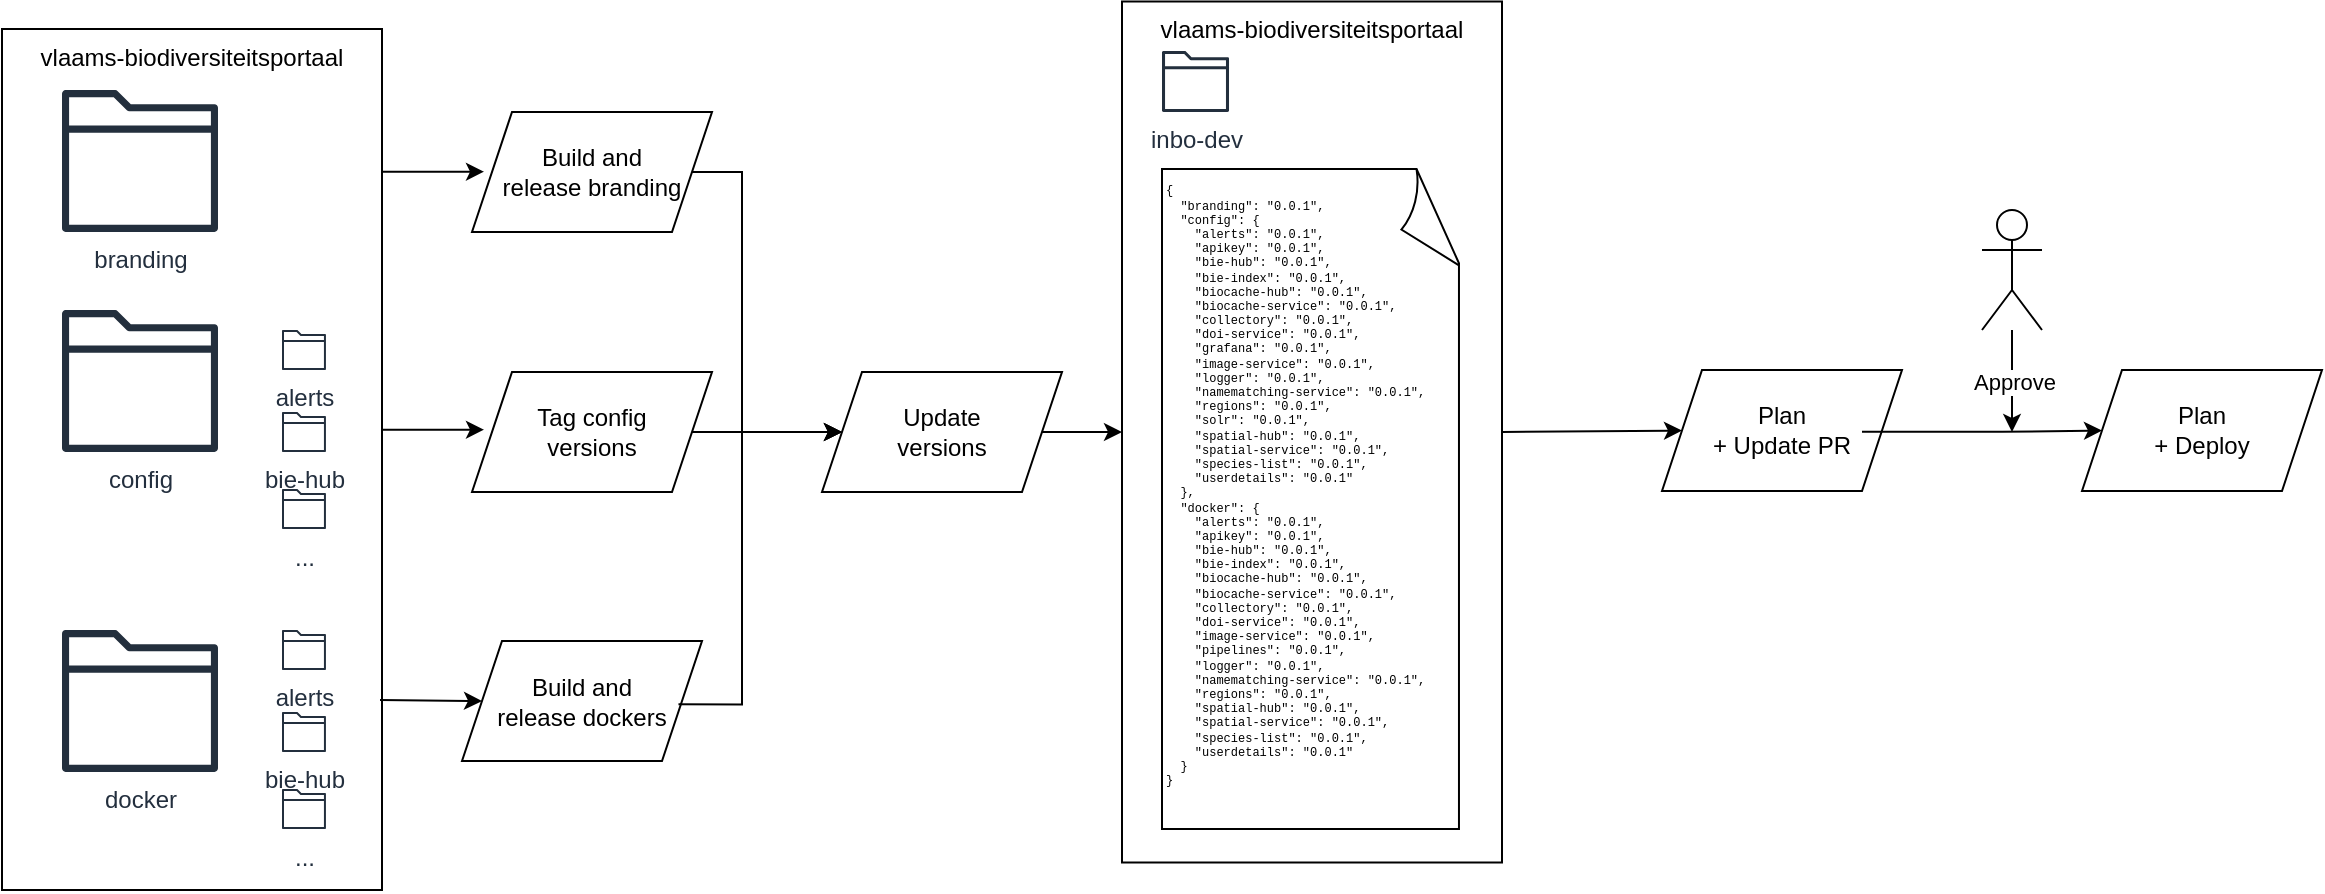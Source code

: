 <mxfile version="24.9.2">
  <diagram name="Page-1" id="Pc1aNAQ9RasJurjFk5pG">
    <mxGraphModel dx="667" dy="409" grid="1" gridSize="10" guides="1" tooltips="1" connect="1" arrows="1" fold="1" page="1" pageScale="1" pageWidth="850" pageHeight="1100" math="0" shadow="0">
      <root>
        <mxCell id="0" />
        <mxCell id="1" parent="0" />
        <mxCell id="2iSjbsOjDCWiTXiTnKlb-3" value="vlaams-biodiversiteitsportaal" style="rounded=0;whiteSpace=wrap;html=1;verticalAlign=top;" parent="1" vertex="1">
          <mxGeometry x="70" y="59.5" width="190" height="430.5" as="geometry" />
        </mxCell>
        <mxCell id="2iSjbsOjDCWiTXiTnKlb-5" value="branding" style="sketch=0;outlineConnect=0;fontColor=#232F3E;gradientColor=none;fillColor=#232F3D;strokeColor=none;dashed=0;verticalLabelPosition=bottom;verticalAlign=top;align=center;html=1;fontSize=12;fontStyle=0;aspect=fixed;pointerEvents=1;shape=mxgraph.aws4.folder;" parent="1" vertex="1">
          <mxGeometry x="100" y="90" width="78" height="71" as="geometry" />
        </mxCell>
        <mxCell id="2iSjbsOjDCWiTXiTnKlb-6" value="config" style="sketch=0;outlineConnect=0;fontColor=#232F3E;gradientColor=none;fillColor=#232F3D;strokeColor=none;dashed=0;verticalLabelPosition=bottom;verticalAlign=top;align=center;html=1;fontSize=12;fontStyle=0;aspect=fixed;pointerEvents=1;shape=mxgraph.aws4.folder;" parent="1" vertex="1">
          <mxGeometry x="100" y="200" width="78" height="71" as="geometry" />
        </mxCell>
        <mxCell id="2iSjbsOjDCWiTXiTnKlb-7" value="docker" style="sketch=0;outlineConnect=0;fontColor=#232F3E;gradientColor=none;fillColor=#232F3D;strokeColor=none;dashed=0;verticalLabelPosition=bottom;verticalAlign=top;align=center;html=1;fontSize=12;fontStyle=0;aspect=fixed;pointerEvents=1;shape=mxgraph.aws4.folder;" parent="1" vertex="1">
          <mxGeometry x="100" y="360" width="78" height="71" as="geometry" />
        </mxCell>
        <mxCell id="2iSjbsOjDCWiTXiTnKlb-8" value="alerts" style="sketch=0;outlineConnect=0;fontColor=#232F3E;gradientColor=none;fillColor=#232F3D;strokeColor=none;dashed=0;verticalLabelPosition=bottom;verticalAlign=top;align=center;html=1;fontSize=12;fontStyle=0;aspect=fixed;pointerEvents=1;shape=mxgraph.aws4.folder;" parent="1" vertex="1">
          <mxGeometry x="210" y="210" width="21.97" height="20" as="geometry" />
        </mxCell>
        <mxCell id="2iSjbsOjDCWiTXiTnKlb-9" value="bie-hub" style="sketch=0;outlineConnect=0;fontColor=#232F3E;gradientColor=none;fillColor=#232F3D;strokeColor=none;dashed=0;verticalLabelPosition=bottom;verticalAlign=top;align=center;html=1;fontSize=12;fontStyle=0;aspect=fixed;pointerEvents=1;shape=mxgraph.aws4.folder;" parent="1" vertex="1">
          <mxGeometry x="210" y="251" width="21.97" height="20" as="geometry" />
        </mxCell>
        <mxCell id="2iSjbsOjDCWiTXiTnKlb-10" value="..." style="sketch=0;outlineConnect=0;fontColor=#232F3E;gradientColor=none;fillColor=#232F3D;strokeColor=none;dashed=0;verticalLabelPosition=bottom;verticalAlign=top;align=center;html=1;fontSize=12;fontStyle=0;aspect=fixed;pointerEvents=1;shape=mxgraph.aws4.folder;" parent="1" vertex="1">
          <mxGeometry x="210" y="289.5" width="21.97" height="20" as="geometry" />
        </mxCell>
        <mxCell id="2iSjbsOjDCWiTXiTnKlb-11" value="alerts" style="sketch=0;outlineConnect=0;fontColor=#232F3E;gradientColor=none;fillColor=#232F3D;strokeColor=none;dashed=0;verticalLabelPosition=bottom;verticalAlign=top;align=center;html=1;fontSize=12;fontStyle=0;aspect=fixed;pointerEvents=1;shape=mxgraph.aws4.folder;" parent="1" vertex="1">
          <mxGeometry x="210" y="360" width="21.97" height="20" as="geometry" />
        </mxCell>
        <mxCell id="2iSjbsOjDCWiTXiTnKlb-12" value="bie-hub" style="sketch=0;outlineConnect=0;fontColor=#232F3E;gradientColor=none;fillColor=#232F3D;strokeColor=none;dashed=0;verticalLabelPosition=bottom;verticalAlign=top;align=center;html=1;fontSize=12;fontStyle=0;aspect=fixed;pointerEvents=1;shape=mxgraph.aws4.folder;" parent="1" vertex="1">
          <mxGeometry x="210" y="401" width="21.97" height="20" as="geometry" />
        </mxCell>
        <mxCell id="2iSjbsOjDCWiTXiTnKlb-13" value="..." style="sketch=0;outlineConnect=0;fontColor=#232F3E;gradientColor=none;fillColor=#232F3D;strokeColor=none;dashed=0;verticalLabelPosition=bottom;verticalAlign=top;align=center;html=1;fontSize=12;fontStyle=0;aspect=fixed;pointerEvents=1;shape=mxgraph.aws4.folder;" parent="1" vertex="1">
          <mxGeometry x="210" y="439.5" width="21.97" height="20" as="geometry" />
        </mxCell>
        <mxCell id="2iSjbsOjDCWiTXiTnKlb-14" value="Build and &lt;br&gt;release branding" style="shape=parallelogram;perimeter=parallelogramPerimeter;whiteSpace=wrap;html=1;fixedSize=1;" parent="1" vertex="1">
          <mxGeometry x="305" y="101" width="120" height="60" as="geometry" />
        </mxCell>
        <mxCell id="2iSjbsOjDCWiTXiTnKlb-15" value="vlaams-biodiversiteitsportaal" style="rounded=0;whiteSpace=wrap;html=1;verticalAlign=top;" parent="1" vertex="1">
          <mxGeometry x="630" y="45.75" width="190" height="430.5" as="geometry" />
        </mxCell>
        <mxCell id="2iSjbsOjDCWiTXiTnKlb-16" value="Update &lt;br&gt;versions" style="shape=parallelogram;perimeter=parallelogramPerimeter;whiteSpace=wrap;html=1;fixedSize=1;" parent="1" vertex="1">
          <mxGeometry x="480" y="231" width="120" height="60" as="geometry" />
        </mxCell>
        <mxCell id="2iSjbsOjDCWiTXiTnKlb-18" value="&lt;div align=&quot;left&quot;&gt;{&lt;br&gt;&amp;nbsp; &quot;branding&quot;: &quot;0.0.1&quot;,&lt;br&gt;&amp;nbsp; &quot;config&quot;: {&lt;br&gt;&amp;nbsp;&amp;nbsp;&amp;nbsp; &quot;alerts&quot;: &quot;0.0.1&quot;,&lt;br&gt;&amp;nbsp;&amp;nbsp;&amp;nbsp; &quot;apikey&quot;: &quot;0.0.1&quot;,&lt;br&gt;&amp;nbsp;&amp;nbsp;&amp;nbsp; &quot;bie-hub&quot;: &quot;0.0.1&quot;,&lt;br&gt;&amp;nbsp;&amp;nbsp;&amp;nbsp; &quot;bie-index&quot;: &quot;0.0.1&quot;,&lt;br&gt;&amp;nbsp;&amp;nbsp;&amp;nbsp; &quot;biocache-hub&quot;: &quot;0.0.1&quot;,&lt;br&gt;&amp;nbsp;&amp;nbsp;&amp;nbsp; &quot;biocache-service&quot;: &quot;0.0.1&quot;,&lt;br&gt;&amp;nbsp;&amp;nbsp;&amp;nbsp; &quot;collectory&quot;: &quot;0.0.1&quot;,&lt;br&gt;&amp;nbsp;&amp;nbsp;&amp;nbsp; &quot;doi-service&quot;: &quot;0.0.1&quot;,&lt;br&gt;&amp;nbsp;&amp;nbsp;&amp;nbsp; &quot;grafana&quot;: &quot;0.0.1&quot;,&lt;br&gt;&amp;nbsp;&amp;nbsp;&amp;nbsp; &quot;image-service&quot;: &quot;0.0.1&quot;,&lt;br&gt;&amp;nbsp;&amp;nbsp;&amp;nbsp; &quot;logger&quot;: &quot;0.0.1&quot;,&lt;br&gt;&amp;nbsp;&amp;nbsp;&amp;nbsp; &quot;namematching-service&quot;: &quot;0.0.1&quot;,&lt;br&gt;&amp;nbsp;&amp;nbsp;&amp;nbsp; &quot;regions&quot;: &quot;0.0.1&quot;,&lt;br&gt;&amp;nbsp;&amp;nbsp;&amp;nbsp; &quot;solr&quot;: &quot;0.0.1&quot;,&lt;br&gt;&amp;nbsp;&amp;nbsp;&amp;nbsp; &quot;spatial-hub&quot;: &quot;0.0.1&quot;,&lt;br&gt;&amp;nbsp;&amp;nbsp;&amp;nbsp; &quot;spatial-service&quot;: &quot;0.0.1&quot;,&lt;br&gt;&amp;nbsp;&amp;nbsp;&amp;nbsp; &quot;species-list&quot;: &quot;0.0.1&quot;,&lt;br&gt;&amp;nbsp;&amp;nbsp;&amp;nbsp; &quot;userdetails&quot;: &quot;0.0.1&quot;&lt;br&gt;&amp;nbsp; },&lt;br&gt;&amp;nbsp; &quot;docker&quot;: {&lt;br&gt;&amp;nbsp;&amp;nbsp;&amp;nbsp; &quot;alerts&quot;: &quot;0.0.1&quot;,&lt;br&gt;&amp;nbsp;&amp;nbsp;&amp;nbsp; &quot;apikey&quot;: &quot;0.0.1&quot;,&lt;br&gt;&amp;nbsp;&amp;nbsp;&amp;nbsp; &quot;bie-hub&quot;: &quot;0.0.1&quot;,&lt;br&gt;&amp;nbsp;&amp;nbsp;&amp;nbsp; &quot;bie-index&quot;: &quot;0.0.1&quot;,&lt;br&gt;&amp;nbsp;&amp;nbsp;&amp;nbsp; &quot;biocache-hub&quot;: &quot;0.0.1&quot;,&lt;br&gt;&amp;nbsp;&amp;nbsp;&amp;nbsp; &quot;biocache-service&quot;: &quot;0.0.1&quot;,&lt;br&gt;&amp;nbsp;&amp;nbsp;&amp;nbsp; &quot;collectory&quot;: &quot;0.0.1&quot;,&lt;br&gt;&amp;nbsp;&amp;nbsp;&amp;nbsp; &quot;doi-service&quot;: &quot;0.0.1&quot;,&lt;br&gt;&amp;nbsp;&amp;nbsp;&amp;nbsp; &quot;image-service&quot;: &quot;0.0.1&quot;,&lt;br&gt;&amp;nbsp;&amp;nbsp;&amp;nbsp; &quot;pipelines&quot;: &quot;0.0.1&quot;,&lt;br&gt;&amp;nbsp;&amp;nbsp;&amp;nbsp; &quot;logger&quot;: &quot;0.0.1&quot;,&lt;br&gt;&amp;nbsp;&amp;nbsp;&amp;nbsp; &quot;namematching-service&quot;: &quot;0.0.1&quot;,&lt;br&gt;&amp;nbsp;&amp;nbsp;&amp;nbsp; &quot;regions&quot;: &quot;0.0.1&quot;,&lt;br&gt;&amp;nbsp;&amp;nbsp;&amp;nbsp; &quot;spatial-hub&quot;: &quot;0.0.1&quot;,&lt;br&gt;&amp;nbsp;&amp;nbsp;&amp;nbsp; &quot;spatial-service&quot;: &quot;0.0.1&quot;,&lt;br&gt;&amp;nbsp;&amp;nbsp;&amp;nbsp; &quot;species-list&quot;: &quot;0.0.1&quot;,&lt;br&gt;&amp;nbsp;&amp;nbsp;&amp;nbsp; &quot;userdetails&quot;: &quot;0.0.1&quot;&lt;br&gt;&amp;nbsp; }&lt;br&gt;}&lt;br&gt;&lt;/div&gt;&lt;div align=&quot;left&quot;&gt;&lt;br&gt;&lt;/div&gt;&lt;div align=&quot;left&quot;&gt;&lt;br&gt;&lt;/div&gt;" style="whiteSpace=wrap;html=1;shape=mxgraph.basic.document;fontFamily=Courier New;fontSize=6;align=left;" parent="1" vertex="1">
          <mxGeometry x="650" y="129.5" width="150" height="330" as="geometry" />
        </mxCell>
        <mxCell id="2iSjbsOjDCWiTXiTnKlb-20" value="Tag config &lt;br&gt;versions" style="shape=parallelogram;perimeter=parallelogramPerimeter;whiteSpace=wrap;html=1;fixedSize=1;" parent="1" vertex="1">
          <mxGeometry x="305" y="231" width="120" height="60" as="geometry" />
        </mxCell>
        <mxCell id="2iSjbsOjDCWiTXiTnKlb-21" value="Build and &lt;br&gt;release dockers" style="shape=parallelogram;perimeter=parallelogramPerimeter;whiteSpace=wrap;html=1;fixedSize=1;" parent="1" vertex="1">
          <mxGeometry x="300" y="365.5" width="120" height="60" as="geometry" />
        </mxCell>
        <mxCell id="2iSjbsOjDCWiTXiTnKlb-22" value="" style="endArrow=classic;html=1;rounded=0;entryX=0;entryY=0.5;entryDx=0;entryDy=0;" parent="1" target="2iSjbsOjDCWiTXiTnKlb-21" edge="1">
          <mxGeometry width="50" height="50" relative="1" as="geometry">
            <mxPoint x="259" y="395" as="sourcePoint" />
            <mxPoint x="470" y="570" as="targetPoint" />
          </mxGeometry>
        </mxCell>
        <mxCell id="2iSjbsOjDCWiTXiTnKlb-23" value="" style="endArrow=classic;html=1;rounded=0;entryX=0;entryY=0.5;entryDx=0;entryDy=0;" parent="1" edge="1">
          <mxGeometry width="50" height="50" relative="1" as="geometry">
            <mxPoint x="260" y="259.85" as="sourcePoint" />
            <mxPoint x="311" y="259.85" as="targetPoint" />
          </mxGeometry>
        </mxCell>
        <mxCell id="2iSjbsOjDCWiTXiTnKlb-24" value="" style="endArrow=classic;html=1;rounded=0;entryX=0;entryY=0.5;entryDx=0;entryDy=0;" parent="1" edge="1">
          <mxGeometry width="50" height="50" relative="1" as="geometry">
            <mxPoint x="260" y="130.85" as="sourcePoint" />
            <mxPoint x="311" y="130.85" as="targetPoint" />
          </mxGeometry>
        </mxCell>
        <mxCell id="2iSjbsOjDCWiTXiTnKlb-25" value="" style="endArrow=classic;html=1;rounded=0;entryX=0;entryY=0.5;entryDx=0;entryDy=0;exitX=1;exitY=0.5;exitDx=0;exitDy=0;" parent="1" source="2iSjbsOjDCWiTXiTnKlb-20" target="2iSjbsOjDCWiTXiTnKlb-16" edge="1">
          <mxGeometry width="50" height="50" relative="1" as="geometry">
            <mxPoint x="429" y="259.85" as="sourcePoint" />
            <mxPoint x="480" y="259.85" as="targetPoint" />
          </mxGeometry>
        </mxCell>
        <mxCell id="2iSjbsOjDCWiTXiTnKlb-26" value="" style="endArrow=classic;html=1;rounded=0;edgeStyle=orthogonalEdgeStyle;entryX=0;entryY=0.5;entryDx=0;entryDy=0;exitX=1;exitY=0.5;exitDx=0;exitDy=0;" parent="1" target="2iSjbsOjDCWiTXiTnKlb-16" edge="1" source="2iSjbsOjDCWiTXiTnKlb-14">
          <mxGeometry width="50" height="50" relative="1" as="geometry">
            <mxPoint x="420" y="131" as="sourcePoint" />
            <mxPoint x="470" y="260" as="targetPoint" />
            <Array as="points">
              <mxPoint x="440" y="131" />
              <mxPoint x="440" y="261" />
            </Array>
          </mxGeometry>
        </mxCell>
        <mxCell id="2iSjbsOjDCWiTXiTnKlb-27" value="" style="endArrow=classic;html=1;rounded=0;exitX=0.902;exitY=0.528;exitDx=0;exitDy=0;edgeStyle=orthogonalEdgeStyle;entryX=0;entryY=0.5;entryDx=0;entryDy=0;exitPerimeter=0;" parent="1" source="2iSjbsOjDCWiTXiTnKlb-21" target="2iSjbsOjDCWiTXiTnKlb-16" edge="1">
          <mxGeometry width="50" height="50" relative="1" as="geometry">
            <mxPoint x="415.0" y="141" as="sourcePoint" />
            <mxPoint x="500" y="271" as="targetPoint" />
            <Array as="points">
              <mxPoint x="440" y="397" />
              <mxPoint x="440" y="261" />
            </Array>
          </mxGeometry>
        </mxCell>
        <mxCell id="2iSjbsOjDCWiTXiTnKlb-28" value="inbo-dev" style="sketch=0;outlineConnect=0;fontColor=#232F3E;gradientColor=none;fillColor=#232F3D;strokeColor=none;dashed=0;verticalLabelPosition=bottom;verticalAlign=top;align=center;html=1;fontSize=12;fontStyle=0;aspect=fixed;pointerEvents=1;shape=mxgraph.aws4.folder;" parent="1" vertex="1">
          <mxGeometry x="650" y="70.5" width="33.51" height="30.5" as="geometry" />
        </mxCell>
        <mxCell id="2iSjbsOjDCWiTXiTnKlb-29" value="" style="endArrow=classic;html=1;rounded=0;exitX=1;exitY=0.5;exitDx=0;exitDy=0;edgeStyle=orthogonalEdgeStyle;entryX=0;entryY=0.5;entryDx=0;entryDy=0;" parent="1" source="2iSjbsOjDCWiTXiTnKlb-16" target="2iSjbsOjDCWiTXiTnKlb-15" edge="1">
          <mxGeometry width="50" height="50" relative="1" as="geometry">
            <mxPoint x="418" y="407" as="sourcePoint" />
            <mxPoint x="500" y="271" as="targetPoint" />
            <Array as="points">
              <mxPoint x="630" y="261" />
              <mxPoint x="630" y="261" />
            </Array>
          </mxGeometry>
        </mxCell>
        <mxCell id="2iSjbsOjDCWiTXiTnKlb-32" value="Plan&lt;br&gt;+ Update PR" style="shape=parallelogram;perimeter=parallelogramPerimeter;whiteSpace=wrap;html=1;fixedSize=1;" parent="1" vertex="1">
          <mxGeometry x="900" y="230" width="120" height="60.5" as="geometry" />
        </mxCell>
        <mxCell id="2iSjbsOjDCWiTXiTnKlb-37" value="" style="endArrow=classic;html=1;rounded=0;exitX=1;exitY=0.5;exitDx=0;exitDy=0;edgeStyle=orthogonalEdgeStyle;entryX=0;entryY=0.5;entryDx=0;entryDy=0;" parent="1" source="2iSjbsOjDCWiTXiTnKlb-15" target="2iSjbsOjDCWiTXiTnKlb-32" edge="1">
          <mxGeometry width="50" height="50" relative="1" as="geometry">
            <mxPoint x="600" y="271" as="sourcePoint" />
            <mxPoint x="640" y="271" as="targetPoint" />
            <Array as="points">
              <mxPoint x="910" y="260" />
            </Array>
          </mxGeometry>
        </mxCell>
        <mxCell id="2iSjbsOjDCWiTXiTnKlb-38" value="Plan&lt;br&gt;+ Deploy" style="shape=parallelogram;perimeter=parallelogramPerimeter;whiteSpace=wrap;html=1;fixedSize=1;" parent="1" vertex="1">
          <mxGeometry x="1110" y="230" width="120" height="60.5" as="geometry" />
        </mxCell>
        <mxCell id="2iSjbsOjDCWiTXiTnKlb-39" value="" style="endArrow=classic;html=1;rounded=0;edgeStyle=orthogonalEdgeStyle;entryX=0;entryY=0.5;entryDx=0;entryDy=0;" parent="1" target="2iSjbsOjDCWiTXiTnKlb-38" edge="1">
          <mxGeometry width="50" height="50" relative="1" as="geometry">
            <mxPoint x="1000" y="260.87" as="sourcePoint" />
            <mxPoint x="1120" y="260" as="targetPoint" />
            <Array as="points">
              <mxPoint x="1070" y="261" />
            </Array>
          </mxGeometry>
        </mxCell>
        <mxCell id="2iSjbsOjDCWiTXiTnKlb-41" value="Approve" style="edgeStyle=orthogonalEdgeStyle;rounded=0;orthogonalLoop=1;jettySize=auto;html=1;" parent="1" source="2iSjbsOjDCWiTXiTnKlb-40" edge="1">
          <mxGeometry relative="1" as="geometry">
            <mxPoint x="1075" y="261" as="targetPoint" />
          </mxGeometry>
        </mxCell>
        <mxCell id="2iSjbsOjDCWiTXiTnKlb-40" value="" style="shape=umlActor;verticalLabelPosition=bottom;verticalAlign=top;html=1;outlineConnect=0;" parent="1" vertex="1">
          <mxGeometry x="1060" y="150" width="30" height="60" as="geometry" />
        </mxCell>
      </root>
    </mxGraphModel>
  </diagram>
</mxfile>

